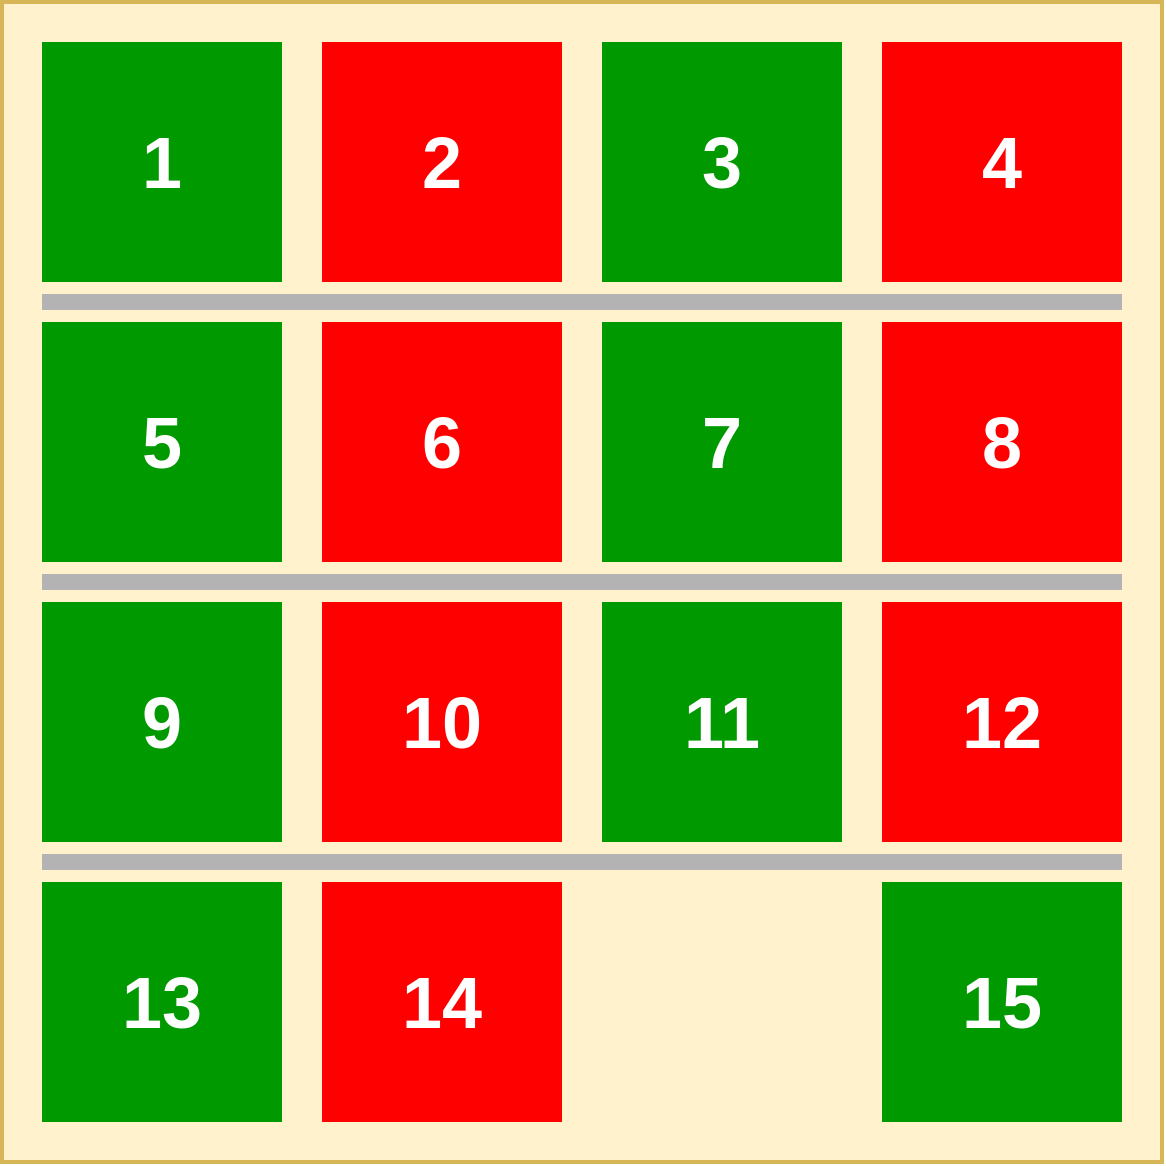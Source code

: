 <mxfile version="13.6.2" type="device"><diagram id="jw7dOPHjrZO8yAsFAN1w" name="Page-1"><mxGraphModel dx="786" dy="512" grid="1" gridSize="10" guides="1" tooltips="1" connect="1" arrows="1" fold="1" page="1" pageScale="1" pageWidth="827" pageHeight="1169" math="0" shadow="0"><root><mxCell id="0"/><mxCell id="1" parent="0"/><mxCell id="W7vM05WY_kQeG-QDsSj8-1" value="" style="text;html=1;align=center;verticalAlign=middle;whiteSpace=wrap;rounded=0;strokeColor=#d6b656;strokeWidth=2;fontSize=36;fillColor=#fff2cc;fontColor=#FF0000;" parent="1" vertex="1"><mxGeometry x="90" y="80" width="580" height="580" as="geometry"/></mxCell><mxCell id="hXzkZmBH6FMCaFwMjsrA-405" value="&lt;font style=&quot;font-size: 36px;&quot;&gt;&lt;b style=&quot;font-size: 36px;&quot;&gt;1&lt;/b&gt;&lt;/font&gt;" style="text;html=1;align=center;verticalAlign=middle;whiteSpace=wrap;rounded=0;strokeWidth=2;fontSize=36;fontColor=#FFFFFF;fillColor=#009900;" parent="1" vertex="1"><mxGeometry x="110" y="100" width="120" height="120" as="geometry"/></mxCell><mxCell id="hXzkZmBH6FMCaFwMjsrA-406" value="&lt;font style=&quot;font-size: 36px;&quot;&gt;&lt;b style=&quot;font-size: 36px;&quot;&gt;2&lt;/b&gt;&lt;/font&gt;" style="text;html=1;align=center;verticalAlign=middle;whiteSpace=wrap;rounded=0;strokeWidth=2;fontSize=36;fontColor=#FFFFFF;fillColor=#FF0000;" parent="1" vertex="1"><mxGeometry x="250" y="100" width="120" height="120" as="geometry"/></mxCell><mxCell id="hXzkZmBH6FMCaFwMjsrA-407" value="&lt;font style=&quot;font-size: 36px;&quot;&gt;&lt;b style=&quot;font-size: 36px;&quot;&gt;3&lt;/b&gt;&lt;/font&gt;" style="text;html=1;align=center;verticalAlign=middle;whiteSpace=wrap;rounded=0;strokeWidth=2;fontSize=36;fontColor=#FFFFFF;fillColor=#009900;" parent="1" vertex="1"><mxGeometry x="390" y="100" width="120" height="120" as="geometry"/></mxCell><mxCell id="hXzkZmBH6FMCaFwMjsrA-408" value="&lt;font style=&quot;font-size: 36px;&quot;&gt;&lt;b style=&quot;font-size: 36px;&quot;&gt;4&lt;/b&gt;&lt;/font&gt;" style="text;html=1;align=center;verticalAlign=middle;whiteSpace=wrap;rounded=0;strokeWidth=2;fontSize=36;fontColor=#FFFFFF;fillColor=#FF0000;" parent="1" vertex="1"><mxGeometry x="530" y="100" width="120" height="120" as="geometry"/></mxCell><mxCell id="hXzkZmBH6FMCaFwMjsrA-422" value="&lt;font style=&quot;font-size: 36px&quot;&gt;&lt;b style=&quot;font-size: 36px&quot;&gt;5&lt;/b&gt;&lt;/font&gt;" style="text;html=1;align=center;verticalAlign=middle;whiteSpace=wrap;rounded=0;strokeWidth=2;fontSize=36;fontColor=#FFFFFF;fillColor=#009900;" parent="1" vertex="1"><mxGeometry x="110" y="240" width="120" height="120" as="geometry"/></mxCell><mxCell id="hXzkZmBH6FMCaFwMjsrA-423" value="&lt;font style=&quot;font-size: 36px&quot;&gt;&lt;b style=&quot;font-size: 36px&quot;&gt;6&lt;/b&gt;&lt;/font&gt;" style="text;html=1;align=center;verticalAlign=middle;whiteSpace=wrap;rounded=0;strokeWidth=2;fontSize=36;fontColor=#FFFFFF;fillColor=#FF0000;" parent="1" vertex="1"><mxGeometry x="250" y="240" width="120" height="120" as="geometry"/></mxCell><mxCell id="hXzkZmBH6FMCaFwMjsrA-424" value="&lt;font style=&quot;font-size: 36px&quot;&gt;&lt;b style=&quot;font-size: 36px&quot;&gt;7&lt;/b&gt;&lt;/font&gt;" style="text;html=1;align=center;verticalAlign=middle;whiteSpace=wrap;rounded=0;strokeWidth=2;fontSize=36;fontColor=#FFFFFF;fillColor=#009900;" parent="1" vertex="1"><mxGeometry x="390" y="240" width="120" height="120" as="geometry"/></mxCell><mxCell id="hXzkZmBH6FMCaFwMjsrA-425" value="&lt;font style=&quot;font-size: 36px&quot;&gt;&lt;b style=&quot;font-size: 36px&quot;&gt;8&lt;/b&gt;&lt;/font&gt;" style="text;html=1;align=center;verticalAlign=middle;whiteSpace=wrap;rounded=0;strokeWidth=2;fontSize=36;fontColor=#FFFFFF;fillColor=#FF0000;" parent="1" vertex="1"><mxGeometry x="530" y="240" width="120" height="120" as="geometry"/></mxCell><mxCell id="hXzkZmBH6FMCaFwMjsrA-437" value="&lt;font style=&quot;font-size: 36px&quot;&gt;&lt;b style=&quot;font-size: 36px&quot;&gt;9&lt;/b&gt;&lt;/font&gt;" style="text;html=1;align=center;verticalAlign=middle;whiteSpace=wrap;rounded=0;strokeWidth=2;fontSize=36;fontColor=#FFFFFF;fillColor=#009900;" parent="1" vertex="1"><mxGeometry x="110" y="380" width="120" height="120" as="geometry"/></mxCell><mxCell id="hXzkZmBH6FMCaFwMjsrA-438" value="&lt;font style=&quot;font-size: 36px&quot;&gt;&lt;b style=&quot;font-size: 36px&quot;&gt;10&lt;/b&gt;&lt;/font&gt;" style="text;html=1;align=center;verticalAlign=middle;whiteSpace=wrap;rounded=0;strokeWidth=2;fontSize=36;fontColor=#FFFFFF;fillColor=#FF0000;" parent="1" vertex="1"><mxGeometry x="250" y="380" width="120" height="120" as="geometry"/></mxCell><mxCell id="hXzkZmBH6FMCaFwMjsrA-439" value="&lt;font style=&quot;font-size: 36px&quot;&gt;&lt;b style=&quot;font-size: 36px&quot;&gt;11&lt;/b&gt;&lt;/font&gt;" style="text;html=1;align=center;verticalAlign=middle;whiteSpace=wrap;rounded=0;strokeWidth=2;fontSize=36;fontColor=#FFFFFF;fillColor=#009900;" parent="1" vertex="1"><mxGeometry x="390" y="380" width="120" height="120" as="geometry"/></mxCell><mxCell id="hXzkZmBH6FMCaFwMjsrA-440" value="&lt;font style=&quot;font-size: 36px&quot;&gt;&lt;b style=&quot;font-size: 36px&quot;&gt;12&lt;/b&gt;&lt;/font&gt;" style="text;html=1;align=center;verticalAlign=middle;whiteSpace=wrap;rounded=0;strokeWidth=2;fontSize=36;fontColor=#FFFFFF;fillColor=#FF0000;" parent="1" vertex="1"><mxGeometry x="530" y="380" width="120" height="120" as="geometry"/></mxCell><mxCell id="hXzkZmBH6FMCaFwMjsrA-452" value="&lt;font style=&quot;font-size: 36px&quot;&gt;&lt;b style=&quot;font-size: 36px&quot;&gt;13&lt;/b&gt;&lt;/font&gt;" style="text;html=1;align=center;verticalAlign=middle;whiteSpace=wrap;rounded=0;strokeWidth=2;fontSize=36;fontColor=#FFFFFF;fillColor=#009900;" parent="1" vertex="1"><mxGeometry x="110" y="520" width="120" height="120" as="geometry"/></mxCell><mxCell id="hXzkZmBH6FMCaFwMjsrA-453" value="&lt;font style=&quot;font-size: 36px&quot;&gt;&lt;b style=&quot;font-size: 36px&quot;&gt;14&lt;/b&gt;&lt;/font&gt;" style="text;html=1;align=center;verticalAlign=middle;whiteSpace=wrap;rounded=0;strokeWidth=2;fontSize=36;fontColor=#FFFFFF;fillColor=#FF0000;" parent="1" vertex="1"><mxGeometry x="250" y="520" width="120" height="120" as="geometry"/></mxCell><mxCell id="hXzkZmBH6FMCaFwMjsrA-454" value="&lt;font style=&quot;font-size: 36px&quot;&gt;&lt;b style=&quot;font-size: 36px&quot;&gt;15&lt;/b&gt;&lt;/font&gt;" style="text;html=1;align=center;verticalAlign=middle;whiteSpace=wrap;rounded=0;strokeWidth=2;fontSize=36;fontColor=#FFFFFF;fillColor=#009900;" parent="1" vertex="1"><mxGeometry x="530" y="520" width="120" height="120" as="geometry"/></mxCell><mxCell id="wg_kzwBZpmrdNoe6W9Bv-1" value="" style="endArrow=none;html=1;strokeWidth=8;fontSize=24;fontColor=#FF0000;strokeColor=#B3B3B3;" edge="1" parent="1"><mxGeometry width="50" height="50" relative="1" as="geometry"><mxPoint x="110" y="230" as="sourcePoint"/><mxPoint x="650" y="230" as="targetPoint"/></mxGeometry></mxCell><mxCell id="wg_kzwBZpmrdNoe6W9Bv-4" value="" style="endArrow=none;html=1;strokeWidth=8;fontSize=24;fontColor=#FF0000;strokeColor=#B3B3B3;" edge="1" parent="1"><mxGeometry width="50" height="50" relative="1" as="geometry"><mxPoint x="110" y="370" as="sourcePoint"/><mxPoint x="650" y="370" as="targetPoint"/></mxGeometry></mxCell><mxCell id="wg_kzwBZpmrdNoe6W9Bv-5" value="" style="endArrow=none;html=1;strokeWidth=8;fontSize=24;fontColor=#FF0000;strokeColor=#B3B3B3;" edge="1" parent="1"><mxGeometry width="50" height="50" relative="1" as="geometry"><mxPoint x="110" y="510" as="sourcePoint"/><mxPoint x="650" y="510" as="targetPoint"/></mxGeometry></mxCell></root></mxGraphModel></diagram></mxfile>